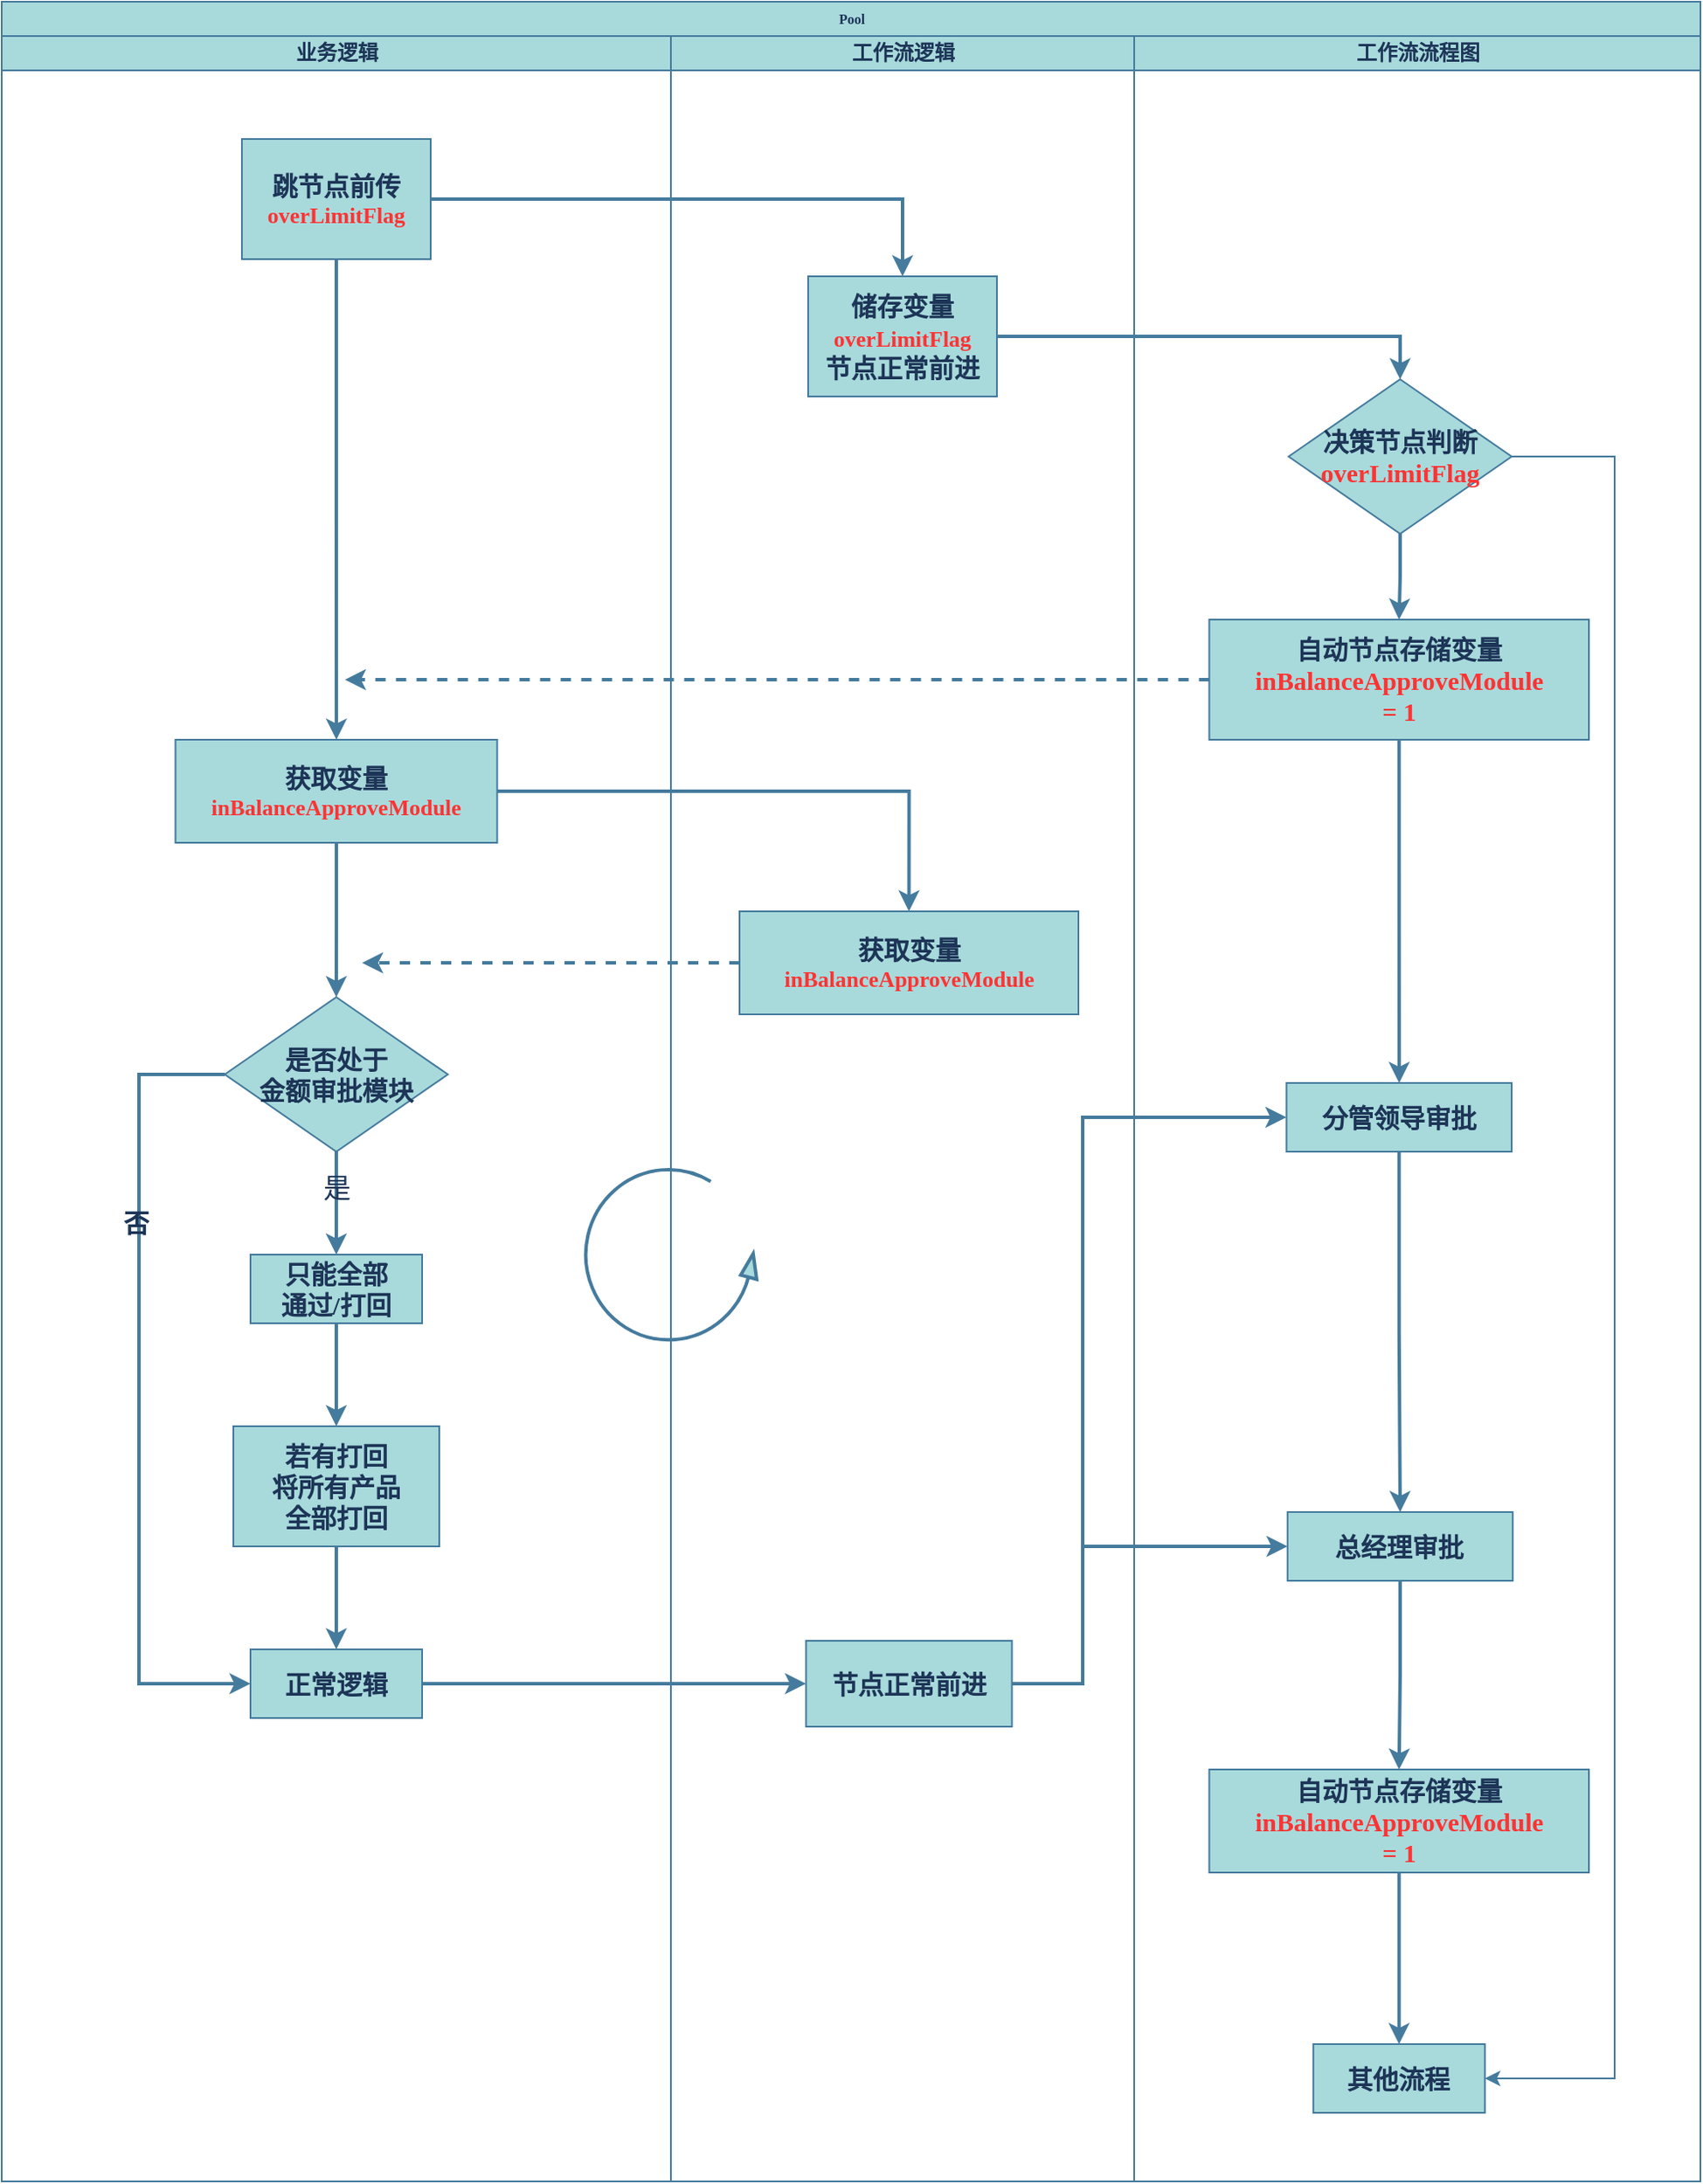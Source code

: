 <mxfile version="21.7.1" type="github">
  <diagram name="Page-1" id="74e2e168-ea6b-b213-b513-2b3c1d86103e">
    <mxGraphModel dx="2049" dy="1083" grid="1" gridSize="10" guides="1" tooltips="1" connect="1" arrows="1" fold="1" page="1" pageScale="1" pageWidth="1100" pageHeight="850" background="none" math="0" shadow="0">
      <root>
        <mxCell id="0" />
        <mxCell id="1" parent="0" />
        <mxCell id="77e6c97f196da883-1" value="Pool" style="swimlane;html=1;childLayout=stackLayout;startSize=20;rounded=0;shadow=0;labelBackgroundColor=none;strokeWidth=1;fontFamily=Verdana;fontSize=8;align=center;fillColor=#A8DADC;strokeColor=#457B9D;fontColor=#1D3557;" parent="1" vertex="1">
          <mxGeometry x="70" y="40" width="990" height="1270" as="geometry" />
        </mxCell>
        <mxCell id="77e6c97f196da883-2" value="业务逻辑" style="swimlane;html=1;startSize=20;rounded=0;labelBackgroundColor=none;fillColor=#A8DADC;strokeColor=#457B9D;fontColor=#1D3557;" parent="77e6c97f196da883-1" vertex="1">
          <mxGeometry y="20" width="390" height="1250" as="geometry" />
        </mxCell>
        <mxCell id="awmwRtPzifp5RbuGXl2b-9" style="edgeStyle=orthogonalEdgeStyle;rounded=0;hachureGap=4;orthogonalLoop=1;jettySize=auto;html=1;fontFamily=Architects Daughter;fontSource=https%3A%2F%2Ffonts.googleapis.com%2Fcss%3Ffamily%3DArchitects%2BDaughter;fontSize=16;labelBackgroundColor=none;strokeColor=#457B9D;fontColor=default;strokeWidth=2;" edge="1" parent="77e6c97f196da883-2" source="77e6c97f196da883-11" target="awmwRtPzifp5RbuGXl2b-8">
          <mxGeometry relative="1" as="geometry" />
        </mxCell>
        <mxCell id="77e6c97f196da883-11" value="&lt;font style=&quot;&quot;&gt;&lt;b style=&quot;&quot;&gt;&lt;span style=&quot;font-size: 15px;&quot;&gt;跳节点前传&lt;/span&gt;&lt;font color=&quot;#ff3333&quot; style=&quot;font-size: 13px;&quot;&gt;overLimitFlag&lt;/font&gt;&lt;br&gt;&lt;/b&gt;&lt;/font&gt;" style="rounded=0;whiteSpace=wrap;html=1;shadow=0;labelBackgroundColor=none;strokeWidth=1;fontFamily=Verdana;fontSize=8;align=center;fillColor=#A8DADC;strokeColor=#457B9D;fontColor=#1D3557;" parent="77e6c97f196da883-2" vertex="1">
          <mxGeometry x="140" y="60" width="110" height="70" as="geometry" />
        </mxCell>
        <mxCell id="awmwRtPzifp5RbuGXl2b-14" style="edgeStyle=orthogonalEdgeStyle;rounded=0;orthogonalLoop=1;jettySize=auto;html=1;labelBackgroundColor=none;strokeColor=#457B9D;fontColor=default;strokeWidth=2;" edge="1" parent="77e6c97f196da883-2" source="awmwRtPzifp5RbuGXl2b-8" target="awmwRtPzifp5RbuGXl2b-13">
          <mxGeometry relative="1" as="geometry" />
        </mxCell>
        <mxCell id="awmwRtPzifp5RbuGXl2b-8" value="&lt;font style=&quot;&quot;&gt;&lt;b style=&quot;&quot;&gt;&lt;span style=&quot;font-size: 15px;&quot;&gt;获取变量&lt;br&gt;&lt;/span&gt;&lt;/b&gt;&lt;b style=&quot;border-color: var(--border-color); font-size: 13px;&quot;&gt;&lt;font style=&quot;border-color: var(--border-color);&quot; color=&quot;#ff3333&quot;&gt;inBalanceApproveModule&lt;/font&gt;&lt;/b&gt;&lt;b style=&quot;&quot;&gt;&lt;br&gt;&lt;/b&gt;&lt;/font&gt;" style="rounded=0;whiteSpace=wrap;html=1;shadow=0;labelBackgroundColor=none;strokeWidth=1;fontFamily=Verdana;fontSize=8;align=center;fillColor=#A8DADC;strokeColor=#457B9D;fontColor=#1D3557;" vertex="1" parent="77e6c97f196da883-2">
          <mxGeometry x="101.25" y="410" width="187.5" height="60" as="geometry" />
        </mxCell>
        <mxCell id="awmwRtPzifp5RbuGXl2b-20" style="edgeStyle=orthogonalEdgeStyle;rounded=0;orthogonalLoop=1;jettySize=auto;html=1;exitX=0.5;exitY=1;exitDx=0;exitDy=0;entryX=0.5;entryY=0;entryDx=0;entryDy=0;labelBackgroundColor=none;strokeColor=#457B9D;fontColor=default;strokeWidth=2;" edge="1" parent="77e6c97f196da883-2" source="awmwRtPzifp5RbuGXl2b-13" target="awmwRtPzifp5RbuGXl2b-19">
          <mxGeometry relative="1" as="geometry" />
        </mxCell>
        <mxCell id="awmwRtPzifp5RbuGXl2b-22" value="&lt;font style=&quot;font-size: 16px;&quot;&gt;是&lt;/font&gt;" style="edgeLabel;html=1;align=center;verticalAlign=middle;resizable=0;points=[];labelBackgroundColor=none;fontColor=#1D3557;" vertex="1" connectable="0" parent="awmwRtPzifp5RbuGXl2b-20">
          <mxGeometry x="-0.315" relative="1" as="geometry">
            <mxPoint as="offset" />
          </mxGeometry>
        </mxCell>
        <mxCell id="awmwRtPzifp5RbuGXl2b-28" style="edgeStyle=orthogonalEdgeStyle;rounded=0;orthogonalLoop=1;jettySize=auto;html=1;exitX=0;exitY=0.5;exitDx=0;exitDy=0;entryX=0;entryY=0.5;entryDx=0;entryDy=0;labelBackgroundColor=none;strokeColor=#457B9D;fontColor=default;strokeWidth=2;" edge="1" parent="77e6c97f196da883-2" source="awmwRtPzifp5RbuGXl2b-13" target="awmwRtPzifp5RbuGXl2b-16">
          <mxGeometry relative="1" as="geometry">
            <Array as="points">
              <mxPoint x="80" y="605" />
              <mxPoint x="80" y="960" />
            </Array>
          </mxGeometry>
        </mxCell>
        <mxCell id="awmwRtPzifp5RbuGXl2b-29" value="&lt;font style=&quot;font-size: 15px;&quot;&gt;&lt;b&gt;否&lt;/b&gt;&lt;/font&gt;" style="edgeLabel;html=1;align=center;verticalAlign=middle;resizable=0;points=[];labelBackgroundColor=none;fontColor=#1D3557;" vertex="1" connectable="0" parent="awmwRtPzifp5RbuGXl2b-28">
          <mxGeometry x="-0.424" y="-2" relative="1" as="geometry">
            <mxPoint as="offset" />
          </mxGeometry>
        </mxCell>
        <mxCell id="awmwRtPzifp5RbuGXl2b-13" value="&lt;span style=&quot;font-size: 15px;&quot;&gt;&lt;b&gt;是否处于&lt;br&gt;金额审批模块&lt;/b&gt;&lt;/span&gt;" style="rhombus;whiteSpace=wrap;html=1;rounded=0;shadow=0;labelBackgroundColor=none;strokeWidth=1;fontFamily=Verdana;fontSize=8;align=center;fillColor=#A8DADC;strokeColor=#457B9D;fontColor=#1D3557;" vertex="1" parent="77e6c97f196da883-2">
          <mxGeometry x="130" y="560" width="130" height="90" as="geometry" />
        </mxCell>
        <mxCell id="awmwRtPzifp5RbuGXl2b-16" value="&lt;font style=&quot;&quot;&gt;&lt;b style=&quot;&quot;&gt;&lt;span style=&quot;font-size: 15px;&quot;&gt;正常逻辑&lt;/span&gt;&lt;br&gt;&lt;/b&gt;&lt;/font&gt;" style="rounded=0;whiteSpace=wrap;html=1;shadow=0;labelBackgroundColor=none;strokeWidth=1;fontFamily=Verdana;fontSize=8;align=center;fillColor=#A8DADC;strokeColor=#457B9D;fontColor=#1D3557;" vertex="1" parent="77e6c97f196da883-2">
          <mxGeometry x="145" y="940" width="100" height="40" as="geometry" />
        </mxCell>
        <mxCell id="awmwRtPzifp5RbuGXl2b-26" style="edgeStyle=orthogonalEdgeStyle;rounded=0;orthogonalLoop=1;jettySize=auto;html=1;exitX=0.5;exitY=1;exitDx=0;exitDy=0;entryX=0.5;entryY=0;entryDx=0;entryDy=0;labelBackgroundColor=none;strokeColor=#457B9D;fontColor=default;strokeWidth=2;" edge="1" parent="77e6c97f196da883-2" source="awmwRtPzifp5RbuGXl2b-19" target="awmwRtPzifp5RbuGXl2b-25">
          <mxGeometry relative="1" as="geometry" />
        </mxCell>
        <mxCell id="awmwRtPzifp5RbuGXl2b-19" value="&lt;font style=&quot;&quot;&gt;&lt;b style=&quot;&quot;&gt;&lt;span style=&quot;font-size: 15px;&quot;&gt;只能全部&lt;br&gt;通过/打回&lt;/span&gt;&lt;br&gt;&lt;/b&gt;&lt;/font&gt;" style="rounded=0;whiteSpace=wrap;html=1;shadow=0;labelBackgroundColor=none;strokeWidth=1;fontFamily=Verdana;fontSize=8;align=center;fillColor=#A8DADC;strokeColor=#457B9D;fontColor=#1D3557;" vertex="1" parent="77e6c97f196da883-2">
          <mxGeometry x="145" y="710" width="100" height="40" as="geometry" />
        </mxCell>
        <mxCell id="awmwRtPzifp5RbuGXl2b-27" style="edgeStyle=orthogonalEdgeStyle;rounded=0;orthogonalLoop=1;jettySize=auto;html=1;exitX=0.5;exitY=1;exitDx=0;exitDy=0;entryX=0.5;entryY=0;entryDx=0;entryDy=0;labelBackgroundColor=none;strokeColor=#457B9D;fontColor=default;strokeWidth=2;" edge="1" parent="77e6c97f196da883-2" source="awmwRtPzifp5RbuGXl2b-25" target="awmwRtPzifp5RbuGXl2b-16">
          <mxGeometry relative="1" as="geometry" />
        </mxCell>
        <mxCell id="awmwRtPzifp5RbuGXl2b-25" value="&lt;font style=&quot;font-size: 15px;&quot;&gt;&lt;b style=&quot;&quot;&gt;&lt;span style=&quot;&quot;&gt;若有打回&lt;br&gt;&lt;/span&gt;将所有产品&lt;br&gt;全部打回&lt;br&gt;&lt;/b&gt;&lt;/font&gt;" style="rounded=0;whiteSpace=wrap;html=1;shadow=0;labelBackgroundColor=none;strokeWidth=1;fontFamily=Verdana;fontSize=8;align=center;fillColor=#A8DADC;strokeColor=#457B9D;fontColor=#1D3557;" vertex="1" parent="77e6c97f196da883-2">
          <mxGeometry x="135" y="810" width="120" height="70" as="geometry" />
        </mxCell>
        <mxCell id="77e6c97f196da883-3" value="工作流逻辑" style="swimlane;html=1;startSize=20;rounded=0;labelBackgroundColor=none;fillColor=#A8DADC;strokeColor=#457B9D;fontColor=#1D3557;" parent="77e6c97f196da883-1" vertex="1">
          <mxGeometry x="390" y="20" width="270" height="1250" as="geometry" />
        </mxCell>
        <mxCell id="awmwRtPzifp5RbuGXl2b-1" value="&lt;font style=&quot;font-size: 15px;&quot;&gt;&lt;b&gt;储存变量&lt;br&gt;&lt;/b&gt;&lt;b style=&quot;border-color: var(--border-color); font-size: 8px;&quot;&gt;&lt;font color=&quot;#ff3333&quot; style=&quot;border-color: var(--border-color); font-size: 13px;&quot;&gt;overLimitFlag&lt;/font&gt;&lt;/b&gt;&lt;b&gt;&lt;br&gt;节点正常前进&lt;/b&gt;&lt;/font&gt;" style="rounded=0;whiteSpace=wrap;html=1;shadow=0;labelBackgroundColor=none;strokeWidth=1;fontFamily=Verdana;fontSize=8;align=center;fillColor=#A8DADC;strokeColor=#457B9D;fontColor=#1D3557;" vertex="1" parent="77e6c97f196da883-3">
          <mxGeometry x="80" y="140" width="110" height="70" as="geometry" />
        </mxCell>
        <mxCell id="awmwRtPzifp5RbuGXl2b-15" style="edgeStyle=orthogonalEdgeStyle;rounded=0;orthogonalLoop=1;jettySize=auto;html=1;exitX=0;exitY=0.5;exitDx=0;exitDy=0;dashed=1;labelBackgroundColor=none;strokeColor=#457B9D;fontColor=default;strokeWidth=2;" edge="1" parent="77e6c97f196da883-3" source="awmwRtPzifp5RbuGXl2b-11">
          <mxGeometry relative="1" as="geometry">
            <mxPoint x="-180" y="540" as="targetPoint" />
          </mxGeometry>
        </mxCell>
        <mxCell id="awmwRtPzifp5RbuGXl2b-11" value="&lt;font style=&quot;&quot;&gt;&lt;b style=&quot;&quot;&gt;&lt;span style=&quot;font-size: 15px;&quot;&gt;获取变量&lt;br&gt;&lt;/span&gt;&lt;/b&gt;&lt;b style=&quot;border-color: var(--border-color); font-size: 13px;&quot;&gt;&lt;font style=&quot;border-color: var(--border-color);&quot; color=&quot;#ff3333&quot;&gt;inBalanceApproveModule&lt;/font&gt;&lt;/b&gt;&lt;b style=&quot;&quot;&gt;&lt;br&gt;&lt;/b&gt;&lt;/font&gt;" style="rounded=0;whiteSpace=wrap;html=1;shadow=0;labelBackgroundColor=none;strokeWidth=1;fontFamily=Verdana;fontSize=8;align=center;fillColor=#A8DADC;strokeColor=#457B9D;fontColor=#1D3557;" vertex="1" parent="77e6c97f196da883-3">
          <mxGeometry x="40" y="510" width="197.5" height="60" as="geometry" />
        </mxCell>
        <mxCell id="awmwRtPzifp5RbuGXl2b-30" value="&lt;font style=&quot;&quot;&gt;&lt;b style=&quot;&quot;&gt;&lt;span style=&quot;font-size: 15px;&quot;&gt;节点正常前进&lt;/span&gt;&lt;br&gt;&lt;/b&gt;&lt;/font&gt;" style="rounded=0;whiteSpace=wrap;html=1;shadow=0;labelBackgroundColor=none;strokeWidth=1;fontFamily=Verdana;fontSize=8;align=center;fillColor=#A8DADC;strokeColor=#457B9D;fontColor=#1D3557;" vertex="1" parent="77e6c97f196da883-3">
          <mxGeometry x="78.75" y="935" width="120" height="50" as="geometry" />
        </mxCell>
        <mxCell id="awmwRtPzifp5RbuGXl2b-47" value="" style="verticalLabelPosition=bottom;html=1;verticalAlign=top;strokeWidth=2;shape=mxgraph.lean_mapping.physical_pull;pointerEvents=1;labelBackgroundColor=none;fillColor=#A8DADC;strokeColor=#457B9D;fontColor=#1D3557;" vertex="1" parent="77e6c97f196da883-3">
          <mxGeometry x="-50" y="660" width="100" height="100" as="geometry" />
        </mxCell>
        <mxCell id="awmwRtPzifp5RbuGXl2b-4" style="edgeStyle=orthogonalEdgeStyle;hachureGap=4;orthogonalLoop=1;jettySize=auto;html=1;exitX=1;exitY=0.5;exitDx=0;exitDy=0;fontFamily=Architects Daughter;fontSource=https%3A%2F%2Ffonts.googleapis.com%2Fcss%3Ffamily%3DArchitects%2BDaughter;fontSize=16;labelBackgroundColor=none;strokeColor=#457B9D;fontColor=default;rounded=0;strokeWidth=2;" edge="1" parent="77e6c97f196da883-1" source="77e6c97f196da883-11" target="awmwRtPzifp5RbuGXl2b-1">
          <mxGeometry relative="1" as="geometry" />
        </mxCell>
        <mxCell id="awmwRtPzifp5RbuGXl2b-5" style="edgeStyle=orthogonalEdgeStyle;rounded=0;hachureGap=4;orthogonalLoop=1;jettySize=auto;html=1;exitX=1;exitY=0.5;exitDx=0;exitDy=0;entryX=0.5;entryY=0;entryDx=0;entryDy=0;fontFamily=Architects Daughter;fontSource=https%3A%2F%2Ffonts.googleapis.com%2Fcss%3Ffamily%3DArchitects%2BDaughter;fontSize=16;labelBackgroundColor=none;strokeColor=#457B9D;fontColor=default;strokeWidth=2;" edge="1" parent="77e6c97f196da883-1" source="awmwRtPzifp5RbuGXl2b-1" target="77e6c97f196da883-13">
          <mxGeometry relative="1" as="geometry" />
        </mxCell>
        <mxCell id="awmwRtPzifp5RbuGXl2b-12" style="edgeStyle=orthogonalEdgeStyle;rounded=0;orthogonalLoop=1;jettySize=auto;html=1;exitX=1;exitY=0.5;exitDx=0;exitDy=0;entryX=0.5;entryY=0;entryDx=0;entryDy=0;labelBackgroundColor=none;strokeColor=#457B9D;fontColor=default;strokeWidth=2;" edge="1" parent="77e6c97f196da883-1" source="awmwRtPzifp5RbuGXl2b-8" target="awmwRtPzifp5RbuGXl2b-11">
          <mxGeometry relative="1" as="geometry" />
        </mxCell>
        <mxCell id="77e6c97f196da883-4" value="工作流流程图" style="swimlane;html=1;startSize=20;rounded=0;labelBackgroundColor=none;fillColor=#A8DADC;strokeColor=#457B9D;fontColor=#1D3557;" parent="77e6c97f196da883-1" vertex="1">
          <mxGeometry x="660" y="20" width="330" height="1250" as="geometry" />
        </mxCell>
        <mxCell id="awmwRtPzifp5RbuGXl2b-7" style="edgeStyle=orthogonalEdgeStyle;rounded=0;hachureGap=4;orthogonalLoop=1;jettySize=auto;html=1;exitX=0.5;exitY=1;exitDx=0;exitDy=0;entryX=0.5;entryY=0;entryDx=0;entryDy=0;fontFamily=Architects Daughter;fontSource=https%3A%2F%2Ffonts.googleapis.com%2Fcss%3Ffamily%3DArchitects%2BDaughter;fontSize=16;labelBackgroundColor=none;strokeColor=#457B9D;fontColor=default;strokeWidth=2;" edge="1" parent="77e6c97f196da883-4" source="77e6c97f196da883-13" target="awmwRtPzifp5RbuGXl2b-6">
          <mxGeometry relative="1" as="geometry" />
        </mxCell>
        <mxCell id="awmwRtPzifp5RbuGXl2b-48" style="edgeStyle=orthogonalEdgeStyle;rounded=0;orthogonalLoop=1;jettySize=auto;html=1;exitX=1;exitY=0.5;exitDx=0;exitDy=0;entryX=1;entryY=0.5;entryDx=0;entryDy=0;labelBackgroundColor=none;strokeColor=#457B9D;fontColor=default;" edge="1" parent="77e6c97f196da883-4" source="77e6c97f196da883-13" target="awmwRtPzifp5RbuGXl2b-2">
          <mxGeometry relative="1" as="geometry">
            <Array as="points">
              <mxPoint x="280" y="245" />
              <mxPoint x="280" y="1190" />
            </Array>
          </mxGeometry>
        </mxCell>
        <mxCell id="77e6c97f196da883-13" value="&lt;font style=&quot;font-size: 15px;&quot;&gt;&lt;b&gt;决策节点判断&lt;br&gt;&lt;span style=&quot;border-color: var(--border-color);&quot;&gt;&lt;font color=&quot;#ff3333&quot; style=&quot;border-color: var(--border-color); font-size: 15px;&quot;&gt;overLimitFlag&lt;/font&gt;&lt;/span&gt;&lt;/b&gt;&lt;/font&gt;" style="rhombus;whiteSpace=wrap;html=1;rounded=0;shadow=0;labelBackgroundColor=none;strokeWidth=1;fontFamily=Verdana;fontSize=8;align=center;fillColor=#A8DADC;strokeColor=#457B9D;fontColor=#1D3557;" parent="77e6c97f196da883-4" vertex="1">
          <mxGeometry x="90" y="200" width="130" height="90" as="geometry" />
        </mxCell>
        <mxCell id="awmwRtPzifp5RbuGXl2b-2" value="&lt;font style=&quot;&quot;&gt;&lt;b style=&quot;&quot;&gt;&lt;span style=&quot;font-size: 15px;&quot;&gt;其他流程&lt;/span&gt;&lt;br&gt;&lt;/b&gt;&lt;/font&gt;" style="rounded=0;whiteSpace=wrap;html=1;shadow=0;labelBackgroundColor=none;strokeWidth=1;fontFamily=Verdana;fontSize=8;align=center;fillColor=#A8DADC;strokeColor=#457B9D;fontColor=#1D3557;" vertex="1" parent="77e6c97f196da883-4">
          <mxGeometry x="104.38" y="1170" width="100" height="40" as="geometry" />
        </mxCell>
        <mxCell id="awmwRtPzifp5RbuGXl2b-10" style="edgeStyle=orthogonalEdgeStyle;rounded=0;hachureGap=4;orthogonalLoop=1;jettySize=auto;html=1;exitX=0;exitY=0.5;exitDx=0;exitDy=0;fontFamily=Architects Daughter;fontSource=https%3A%2F%2Ffonts.googleapis.com%2Fcss%3Ffamily%3DArchitects%2BDaughter;fontSize=16;dashed=1;labelBackgroundColor=none;strokeColor=#457B9D;fontColor=default;strokeWidth=2;" edge="1" parent="77e6c97f196da883-4" source="awmwRtPzifp5RbuGXl2b-6">
          <mxGeometry relative="1" as="geometry">
            <mxPoint x="-460" y="375" as="targetPoint" />
          </mxGeometry>
        </mxCell>
        <mxCell id="awmwRtPzifp5RbuGXl2b-33" style="edgeStyle=orthogonalEdgeStyle;rounded=0;orthogonalLoop=1;jettySize=auto;html=1;exitX=0.5;exitY=1;exitDx=0;exitDy=0;entryX=0.5;entryY=0;entryDx=0;entryDy=0;labelBackgroundColor=none;strokeColor=#457B9D;fontColor=default;strokeWidth=2;" edge="1" parent="77e6c97f196da883-4" source="awmwRtPzifp5RbuGXl2b-37" target="awmwRtPzifp5RbuGXl2b-32">
          <mxGeometry relative="1" as="geometry" />
        </mxCell>
        <mxCell id="awmwRtPzifp5RbuGXl2b-39" style="edgeStyle=orthogonalEdgeStyle;rounded=0;orthogonalLoop=1;jettySize=auto;html=1;exitX=0.5;exitY=1;exitDx=0;exitDy=0;labelBackgroundColor=none;strokeColor=#457B9D;fontColor=default;strokeWidth=2;" edge="1" parent="77e6c97f196da883-4" source="awmwRtPzifp5RbuGXl2b-6" target="awmwRtPzifp5RbuGXl2b-36">
          <mxGeometry relative="1" as="geometry" />
        </mxCell>
        <mxCell id="awmwRtPzifp5RbuGXl2b-6" value="&lt;font style=&quot;font-size: 15px;&quot;&gt;&lt;b&gt;自动节点存储变量&lt;font style=&quot;font-size: 15px;&quot; color=&quot;#ff3333&quot;&gt;inBalanceApproveModule&lt;br&gt;&lt;/font&gt;&lt;font style=&quot;font-size: 15px;&quot; color=&quot;#ff3333&quot;&gt;= 1&lt;/font&gt;&lt;/b&gt;&lt;br&gt;&lt;/font&gt;" style="rounded=0;whiteSpace=wrap;html=1;shadow=0;labelBackgroundColor=none;strokeWidth=1;fontFamily=Verdana;fontSize=8;align=center;fillColor=#A8DADC;strokeColor=#457B9D;fontColor=#1D3557;" vertex="1" parent="77e6c97f196da883-4">
          <mxGeometry x="43.75" y="340" width="221.25" height="70" as="geometry" />
        </mxCell>
        <mxCell id="awmwRtPzifp5RbuGXl2b-34" style="edgeStyle=orthogonalEdgeStyle;rounded=0;orthogonalLoop=1;jettySize=auto;html=1;exitX=0.5;exitY=1;exitDx=0;exitDy=0;entryX=0.5;entryY=0;entryDx=0;entryDy=0;labelBackgroundColor=none;strokeColor=#457B9D;fontColor=default;strokeWidth=2;" edge="1" parent="77e6c97f196da883-4" source="awmwRtPzifp5RbuGXl2b-32" target="awmwRtPzifp5RbuGXl2b-2">
          <mxGeometry relative="1" as="geometry" />
        </mxCell>
        <mxCell id="awmwRtPzifp5RbuGXl2b-32" value="&lt;font style=&quot;font-size: 15px;&quot;&gt;&lt;b&gt;自动节点存储变量&lt;font style=&quot;font-size: 15px;&quot; color=&quot;#ff3333&quot;&gt;inBalanceApproveModule&lt;br&gt;&lt;/font&gt;&lt;font style=&quot;font-size: 15px;&quot; color=&quot;#ff3333&quot;&gt;= 1&lt;/font&gt;&lt;/b&gt;&lt;br&gt;&lt;/font&gt;" style="rounded=0;whiteSpace=wrap;html=1;shadow=0;labelBackgroundColor=none;strokeWidth=1;fontFamily=Verdana;fontSize=8;align=center;fillColor=#A8DADC;strokeColor=#457B9D;fontColor=#1D3557;" vertex="1" parent="77e6c97f196da883-4">
          <mxGeometry x="43.75" y="1010" width="221.25" height="60" as="geometry" />
        </mxCell>
        <mxCell id="awmwRtPzifp5RbuGXl2b-40" style="edgeStyle=orthogonalEdgeStyle;rounded=0;orthogonalLoop=1;jettySize=auto;html=1;exitX=0.5;exitY=1;exitDx=0;exitDy=0;entryX=0.5;entryY=0;entryDx=0;entryDy=0;labelBackgroundColor=none;strokeColor=#457B9D;fontColor=default;strokeWidth=2;" edge="1" parent="77e6c97f196da883-4" source="awmwRtPzifp5RbuGXl2b-36" target="awmwRtPzifp5RbuGXl2b-37">
          <mxGeometry relative="1" as="geometry" />
        </mxCell>
        <mxCell id="awmwRtPzifp5RbuGXl2b-36" value="&lt;font style=&quot;&quot;&gt;&lt;b style=&quot;&quot;&gt;&lt;font style=&quot;font-size: 15px;&quot;&gt;分管领导审批&lt;/font&gt;&lt;br&gt;&lt;/b&gt;&lt;/font&gt;" style="rounded=0;whiteSpace=wrap;html=1;shadow=0;labelBackgroundColor=none;strokeWidth=1;fontFamily=Verdana;fontSize=8;align=center;fillColor=#A8DADC;strokeColor=#457B9D;fontColor=#1D3557;" vertex="1" parent="77e6c97f196da883-4">
          <mxGeometry x="88.75" y="610" width="131.25" height="40" as="geometry" />
        </mxCell>
        <mxCell id="awmwRtPzifp5RbuGXl2b-37" value="&lt;font style=&quot;&quot;&gt;&lt;b style=&quot;&quot;&gt;&lt;font style=&quot;font-size: 15px;&quot;&gt;总经理审批&lt;/font&gt;&lt;br&gt;&lt;/b&gt;&lt;/font&gt;" style="rounded=0;whiteSpace=wrap;html=1;shadow=0;labelBackgroundColor=none;strokeWidth=1;fontFamily=Verdana;fontSize=8;align=center;fillColor=#A8DADC;strokeColor=#457B9D;fontColor=#1D3557;" vertex="1" parent="77e6c97f196da883-4">
          <mxGeometry x="89.38" y="860" width="131.25" height="40" as="geometry" />
        </mxCell>
        <mxCell id="awmwRtPzifp5RbuGXl2b-43" style="edgeStyle=orthogonalEdgeStyle;rounded=0;orthogonalLoop=1;jettySize=auto;html=1;exitX=1;exitY=0.5;exitDx=0;exitDy=0;entryX=0;entryY=0.5;entryDx=0;entryDy=0;labelBackgroundColor=none;strokeColor=#457B9D;fontColor=default;strokeWidth=2;" edge="1" parent="77e6c97f196da883-1" source="awmwRtPzifp5RbuGXl2b-16" target="awmwRtPzifp5RbuGXl2b-30">
          <mxGeometry relative="1" as="geometry" />
        </mxCell>
        <mxCell id="awmwRtPzifp5RbuGXl2b-44" style="edgeStyle=orthogonalEdgeStyle;rounded=0;orthogonalLoop=1;jettySize=auto;html=1;exitX=1;exitY=0.5;exitDx=0;exitDy=0;entryX=0;entryY=0.5;entryDx=0;entryDy=0;labelBackgroundColor=none;strokeColor=#457B9D;fontColor=default;strokeWidth=2;" edge="1" parent="77e6c97f196da883-1" source="awmwRtPzifp5RbuGXl2b-30" target="awmwRtPzifp5RbuGXl2b-36">
          <mxGeometry relative="1" as="geometry">
            <Array as="points">
              <mxPoint x="630" y="980" />
              <mxPoint x="630" y="650" />
            </Array>
          </mxGeometry>
        </mxCell>
        <mxCell id="awmwRtPzifp5RbuGXl2b-45" style="edgeStyle=orthogonalEdgeStyle;rounded=0;orthogonalLoop=1;jettySize=auto;html=1;exitX=1;exitY=0.5;exitDx=0;exitDy=0;entryX=0;entryY=0.5;entryDx=0;entryDy=0;labelBackgroundColor=none;strokeColor=#457B9D;fontColor=default;strokeWidth=2;" edge="1" parent="77e6c97f196da883-1" source="awmwRtPzifp5RbuGXl2b-30" target="awmwRtPzifp5RbuGXl2b-37">
          <mxGeometry relative="1" as="geometry">
            <Array as="points">
              <mxPoint x="630" y="980" />
              <mxPoint x="630" y="900" />
            </Array>
          </mxGeometry>
        </mxCell>
      </root>
    </mxGraphModel>
  </diagram>
</mxfile>
